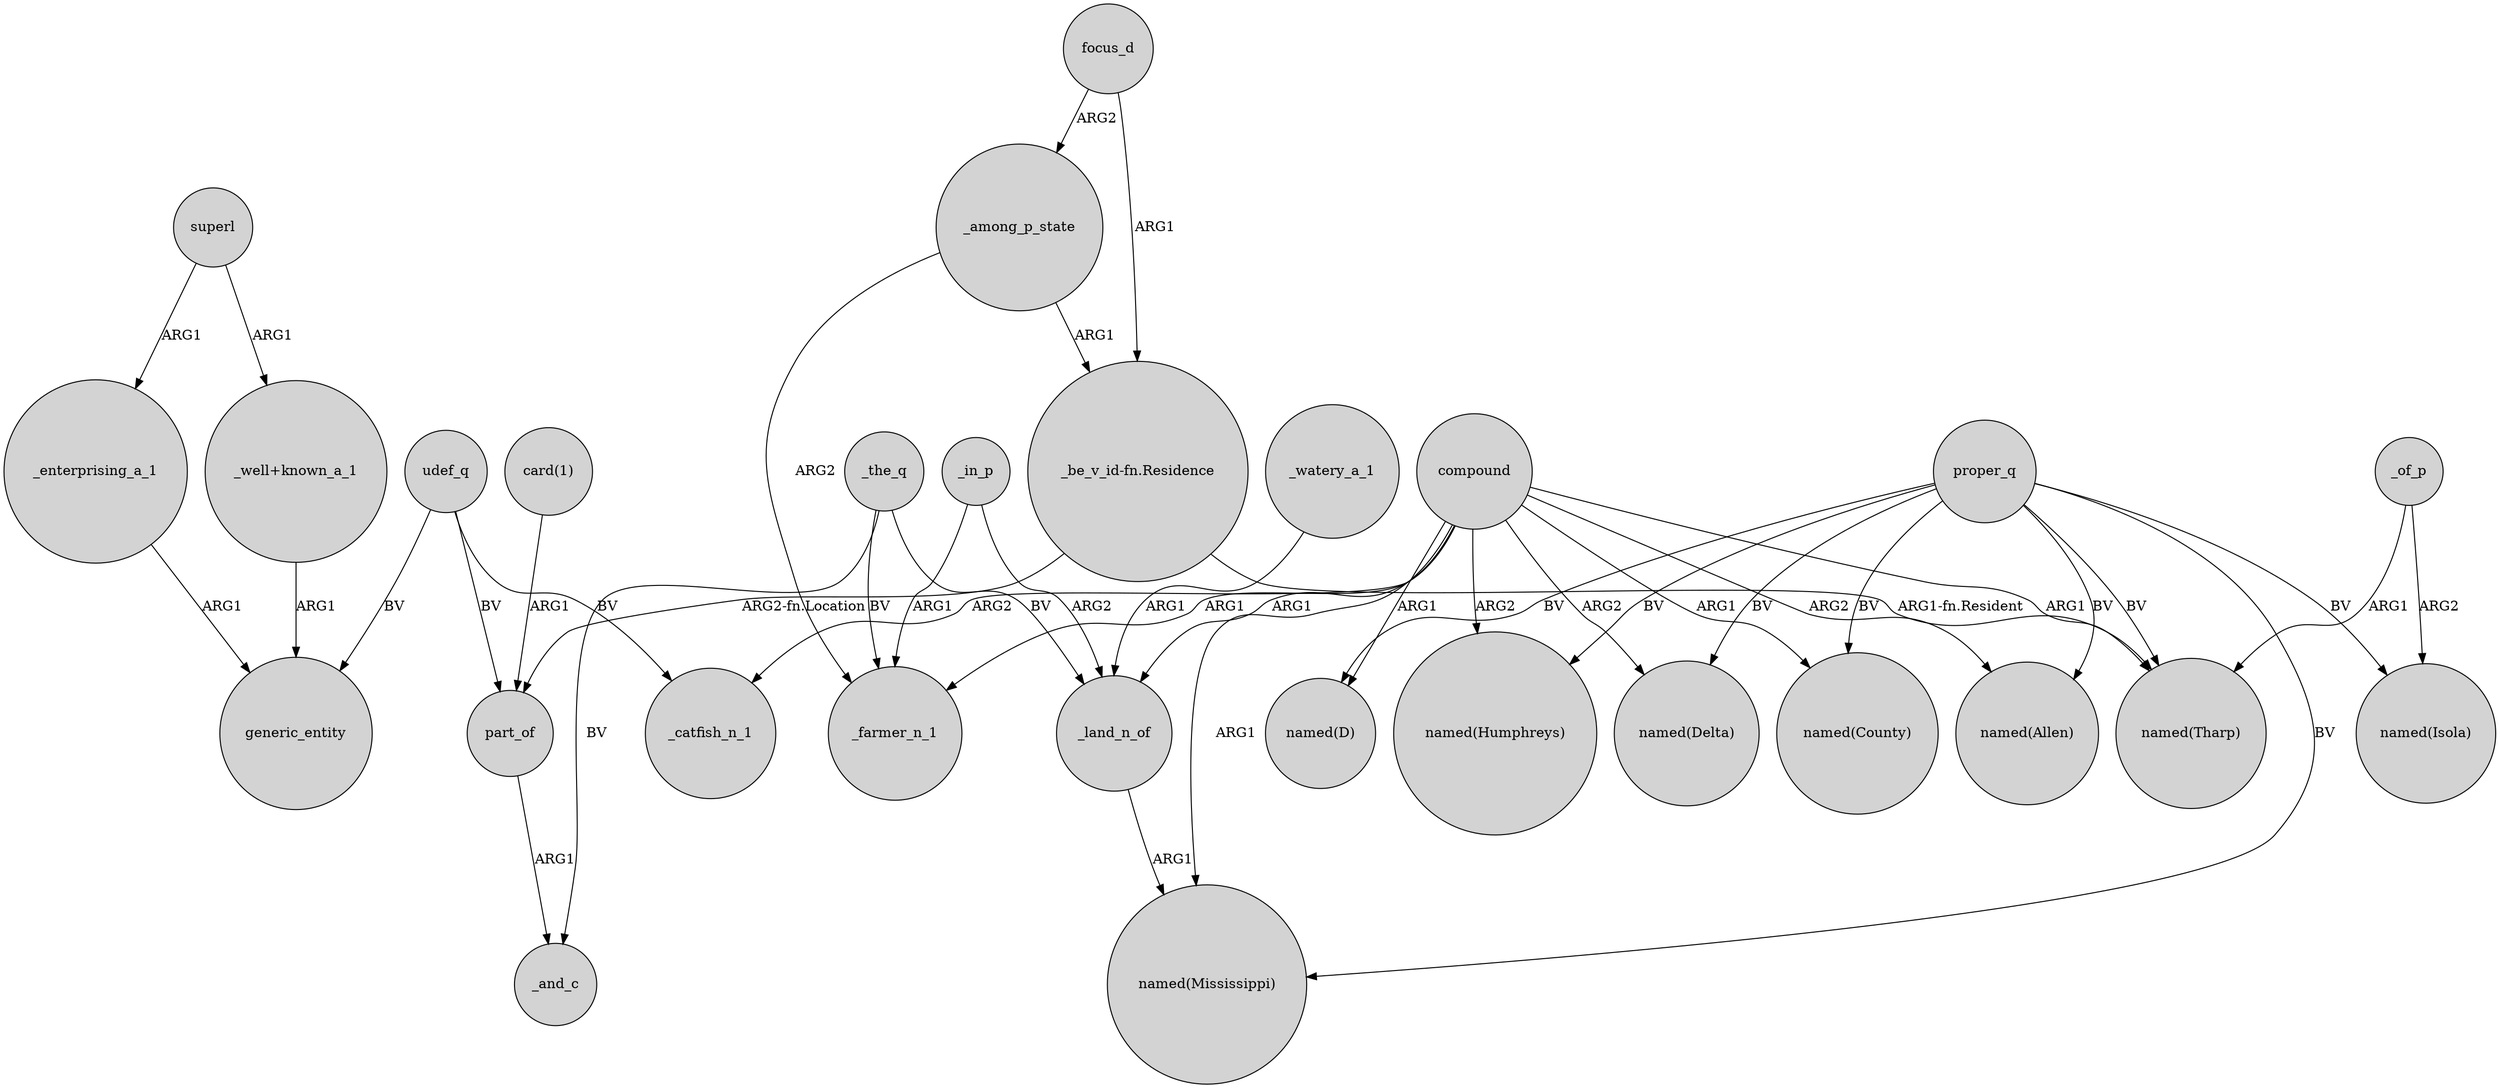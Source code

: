 digraph {
	node [shape=circle style=filled]
	_the_q -> _land_n_of [label=BV]
	compound -> _catfish_n_1 [label=ARG2]
	"_well+known_a_1" -> generic_entity [label=ARG1]
	_of_p -> "named(Isola)" [label=ARG2]
	"_be_v_id-fn.Residence" -> part_of [label="ARG2-fn.Location"]
	udef_q -> _catfish_n_1 [label=BV]
	_the_q -> _and_c [label=BV]
	udef_q -> part_of [label=BV]
	superl -> "_well+known_a_1" [label=ARG1]
	proper_q -> "named(Mississippi)" [label=BV]
	compound -> _farmer_n_1 [label=ARG1]
	proper_q -> "named(Tharp)" [label=BV]
	compound -> "named(Mississippi)" [label=ARG1]
	compound -> "named(Tharp)" [label=ARG1]
	"card(1)" -> part_of [label=ARG1]
	_among_p_state -> _farmer_n_1 [label=ARG2]
	udef_q -> generic_entity [label=BV]
	compound -> "named(D)" [label=ARG1]
	_watery_a_1 -> _land_n_of [label=ARG1]
	proper_q -> "named(Delta)" [label=BV]
	proper_q -> "named(D)" [label=BV]
	part_of -> _and_c [label=ARG1]
	compound -> "named(Humphreys)" [label=ARG2]
	proper_q -> "named(Humphreys)" [label=BV]
	_of_p -> "named(Tharp)" [label=ARG1]
	_the_q -> _farmer_n_1 [label=BV]
	compound -> "named(Delta)" [label=ARG2]
	_in_p -> _land_n_of [label=ARG2]
	superl -> _enterprising_a_1 [label=ARG1]
	compound -> "named(Allen)" [label=ARG2]
	_among_p_state -> "_be_v_id-fn.Residence" [label=ARG1]
	_enterprising_a_1 -> generic_entity [label=ARG1]
	compound -> "named(County)" [label=ARG1]
	proper_q -> "named(Allen)" [label=BV]
	_in_p -> _farmer_n_1 [label=ARG1]
	focus_d -> _among_p_state [label=ARG2]
	"_be_v_id-fn.Residence" -> "named(Tharp)" [label="ARG1-fn.Resident"]
	compound -> _land_n_of [label=ARG1]
	proper_q -> "named(County)" [label=BV]
	proper_q -> "named(Isola)" [label=BV]
	_land_n_of -> "named(Mississippi)" [label=ARG1]
	focus_d -> "_be_v_id-fn.Residence" [label=ARG1]
}
